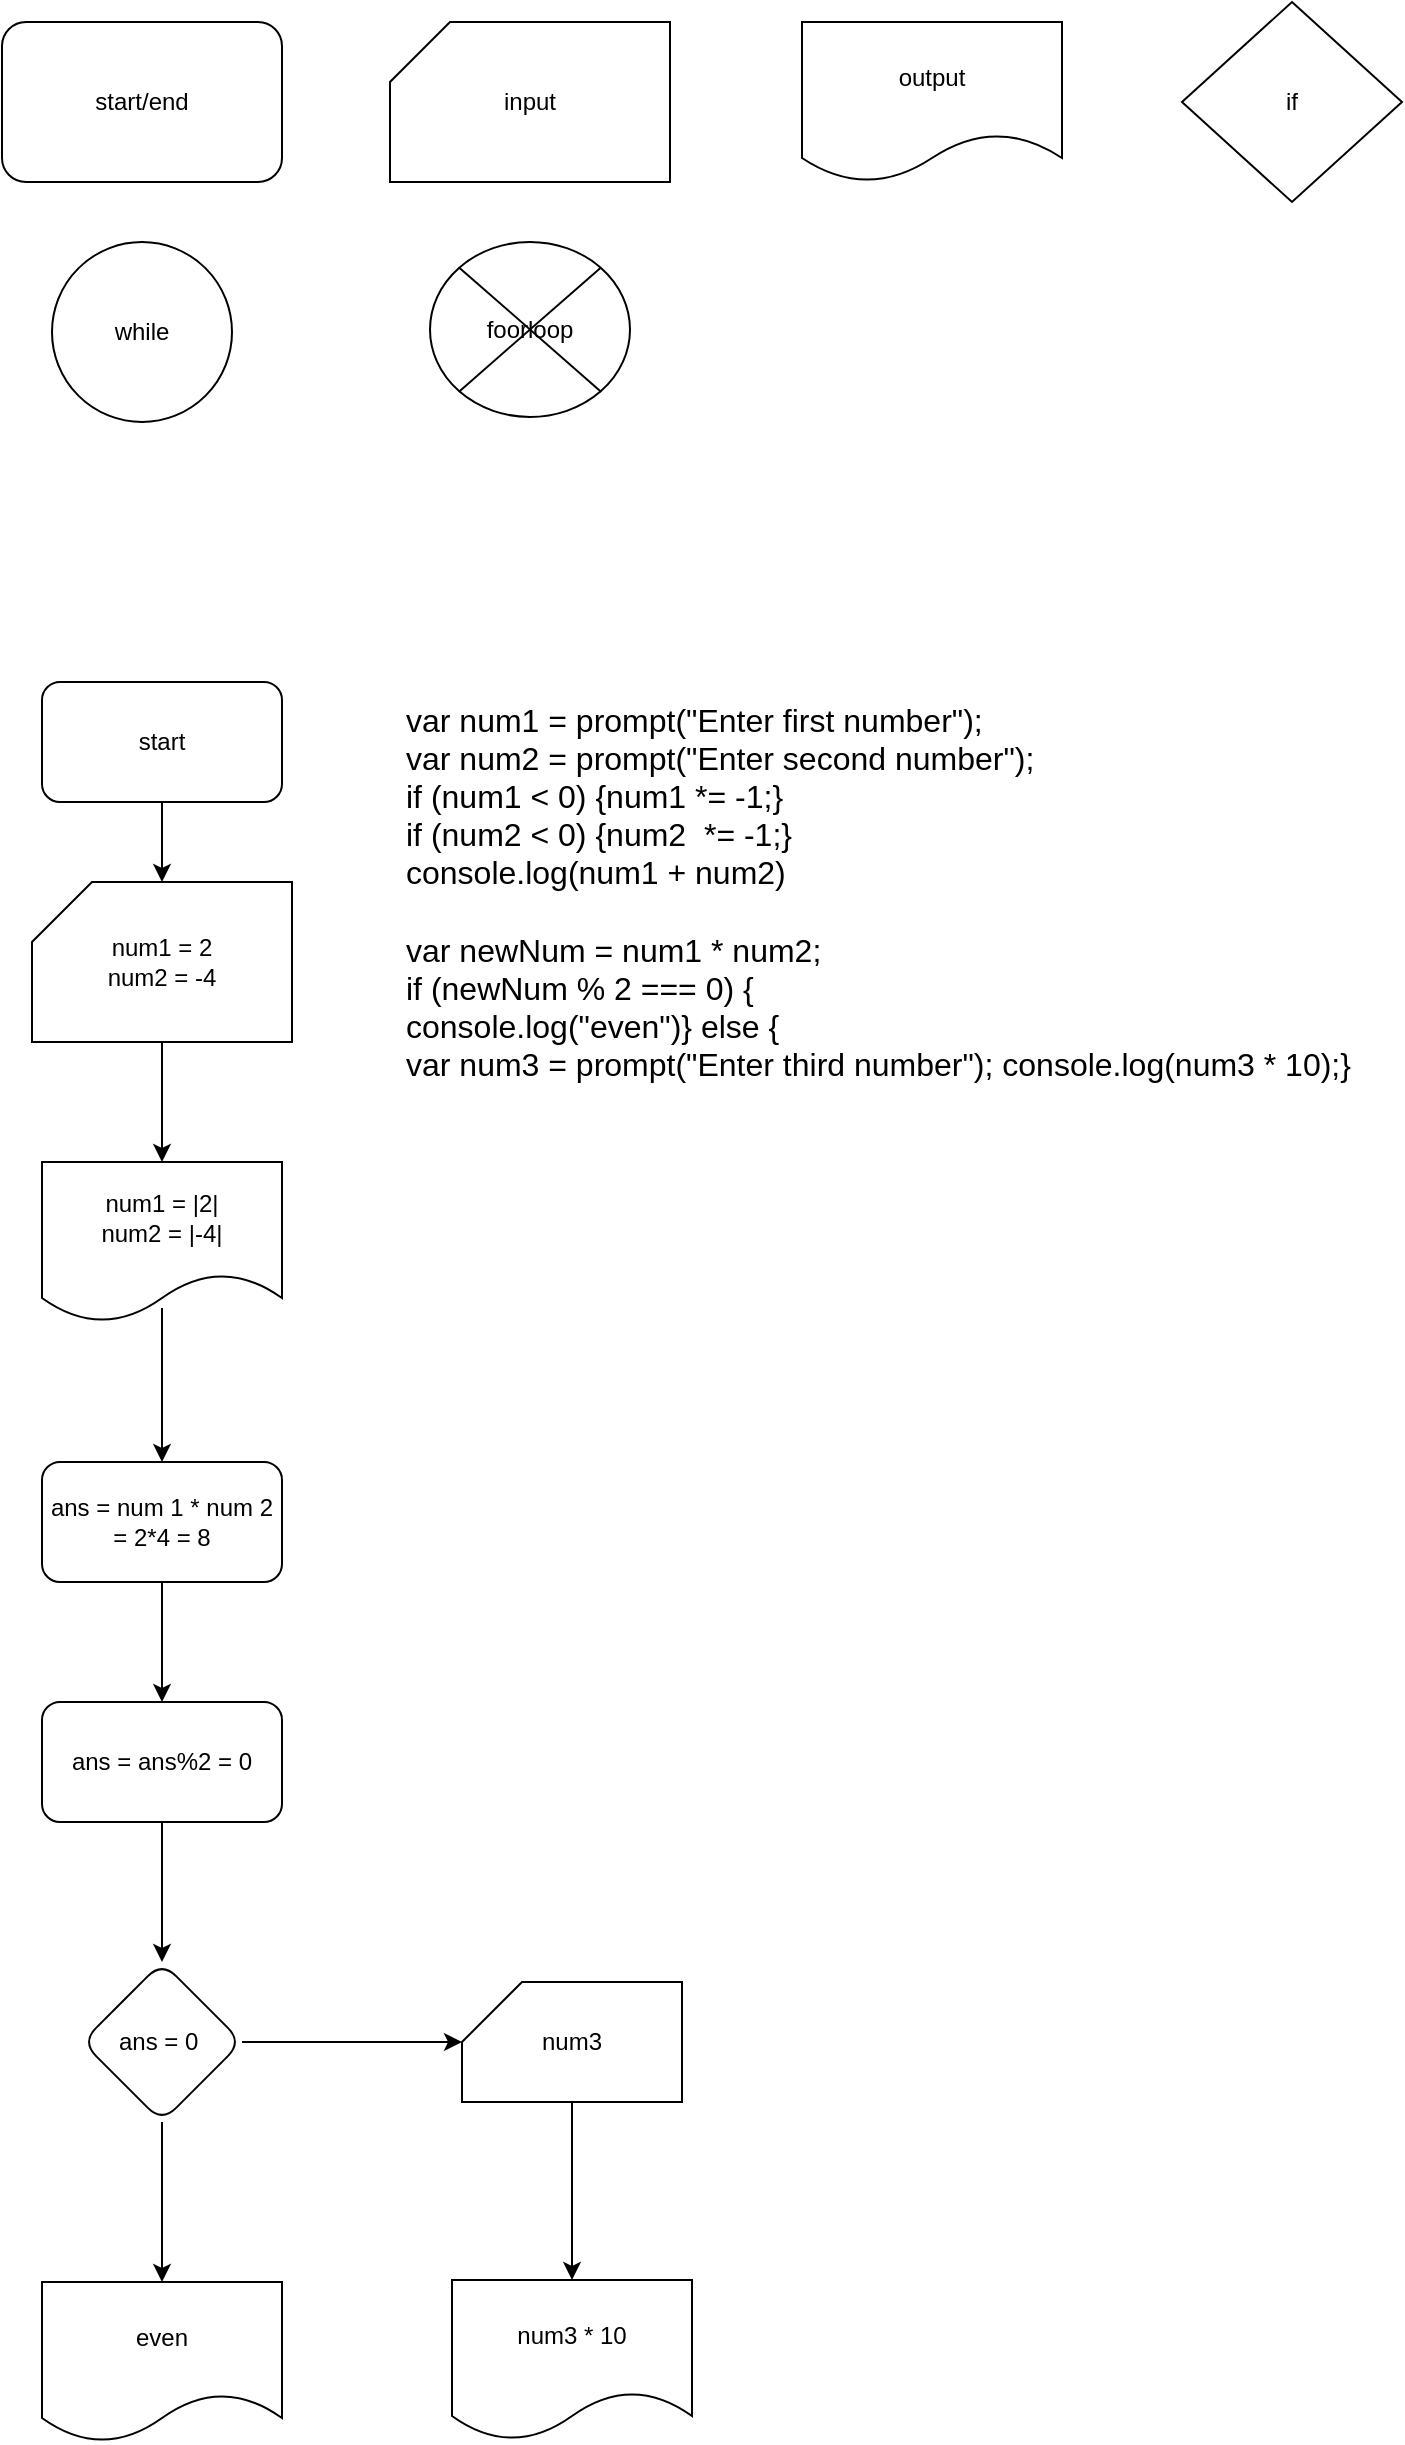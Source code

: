 <mxfile version="22.1.3" type="github">
  <diagram name="‫עמוד-1‬" id="08D_mTUg6jLOTShBw8Z5">
    <mxGraphModel dx="1434" dy="750" grid="0" gridSize="10" guides="1" tooltips="1" connect="1" arrows="1" fold="1" page="1" pageScale="1" pageWidth="827" pageHeight="1169" math="0" shadow="0">
      <root>
        <mxCell id="0" />
        <mxCell id="1" parent="0" />
        <mxCell id="-qngtt7ib1RV9Wm__Yh7-1" value="start/end" style="rounded=1;whiteSpace=wrap;html=1;" parent="1" vertex="1">
          <mxGeometry x="40" y="40" width="140" height="80" as="geometry" />
        </mxCell>
        <mxCell id="-qngtt7ib1RV9Wm__Yh7-2" value="input" style="shape=card;whiteSpace=wrap;html=1;" parent="1" vertex="1">
          <mxGeometry x="234" y="40" width="140" height="80" as="geometry" />
        </mxCell>
        <mxCell id="-qngtt7ib1RV9Wm__Yh7-3" value="output" style="shape=document;whiteSpace=wrap;html=1;boundedLbl=1;" parent="1" vertex="1">
          <mxGeometry x="440" y="40" width="130" height="80" as="geometry" />
        </mxCell>
        <mxCell id="-qngtt7ib1RV9Wm__Yh7-4" value="while" style="ellipse;whiteSpace=wrap;html=1;aspect=fixed;" parent="1" vertex="1">
          <mxGeometry x="65" y="150" width="90" height="90" as="geometry" />
        </mxCell>
        <mxCell id="-qngtt7ib1RV9Wm__Yh7-5" value="foorloop&lt;br&gt;" style="shape=sumEllipse;perimeter=ellipsePerimeter;whiteSpace=wrap;html=1;backgroundOutline=1;" parent="1" vertex="1">
          <mxGeometry x="254" y="150" width="100" height="87.5" as="geometry" />
        </mxCell>
        <mxCell id="-qngtt7ib1RV9Wm__Yh7-6" value="if" style="rhombus;whiteSpace=wrap;html=1;" parent="1" vertex="1">
          <mxGeometry x="630" y="30" width="110" height="100" as="geometry" />
        </mxCell>
        <mxCell id="-qngtt7ib1RV9Wm__Yh7-11" value="" style="edgeStyle=orthogonalEdgeStyle;rounded=0;orthogonalLoop=1;jettySize=auto;html=1;" parent="1" source="-qngtt7ib1RV9Wm__Yh7-8" target="-qngtt7ib1RV9Wm__Yh7-9" edge="1">
          <mxGeometry relative="1" as="geometry" />
        </mxCell>
        <mxCell id="-qngtt7ib1RV9Wm__Yh7-8" value="start" style="rounded=1;whiteSpace=wrap;html=1;" parent="1" vertex="1">
          <mxGeometry x="60" y="370" width="120" height="60" as="geometry" />
        </mxCell>
        <mxCell id="-qngtt7ib1RV9Wm__Yh7-13" value="" style="edgeStyle=orthogonalEdgeStyle;rounded=0;orthogonalLoop=1;jettySize=auto;html=1;" parent="1" source="-qngtt7ib1RV9Wm__Yh7-9" target="-qngtt7ib1RV9Wm__Yh7-12" edge="1">
          <mxGeometry relative="1" as="geometry" />
        </mxCell>
        <mxCell id="-qngtt7ib1RV9Wm__Yh7-9" value="num1 = 2&lt;br&gt;num2 = -4" style="shape=card;whiteSpace=wrap;html=1;" parent="1" vertex="1">
          <mxGeometry x="55" y="470" width="130" height="80" as="geometry" />
        </mxCell>
        <mxCell id="-qngtt7ib1RV9Wm__Yh7-15" value="" style="edgeStyle=orthogonalEdgeStyle;rounded=0;orthogonalLoop=1;jettySize=auto;html=1;exitX=0.5;exitY=0.913;exitDx=0;exitDy=0;exitPerimeter=0;" parent="1" source="-qngtt7ib1RV9Wm__Yh7-12" target="-qngtt7ib1RV9Wm__Yh7-14" edge="1">
          <mxGeometry relative="1" as="geometry">
            <Array as="points" />
          </mxGeometry>
        </mxCell>
        <mxCell id="-qngtt7ib1RV9Wm__Yh7-12" value="num1 = |2|&lt;br&gt;num2 = |-4|" style="shape=document;whiteSpace=wrap;html=1;boundedLbl=1;" parent="1" vertex="1">
          <mxGeometry x="60" y="610" width="120" height="80" as="geometry" />
        </mxCell>
        <mxCell id="-qngtt7ib1RV9Wm__Yh7-17" value="" style="edgeStyle=orthogonalEdgeStyle;rounded=0;orthogonalLoop=1;jettySize=auto;html=1;" parent="1" source="-qngtt7ib1RV9Wm__Yh7-14" target="-qngtt7ib1RV9Wm__Yh7-16" edge="1">
          <mxGeometry relative="1" as="geometry" />
        </mxCell>
        <mxCell id="-qngtt7ib1RV9Wm__Yh7-14" value="ans = num 1 * num 2 = 2*4 = 8" style="rounded=1;whiteSpace=wrap;html=1;" parent="1" vertex="1">
          <mxGeometry x="60" y="760" width="120" height="60" as="geometry" />
        </mxCell>
        <mxCell id="-qngtt7ib1RV9Wm__Yh7-21" value="" style="edgeStyle=orthogonalEdgeStyle;rounded=0;orthogonalLoop=1;jettySize=auto;html=1;" parent="1" source="-qngtt7ib1RV9Wm__Yh7-16" target="-qngtt7ib1RV9Wm__Yh7-20" edge="1">
          <mxGeometry relative="1" as="geometry" />
        </mxCell>
        <mxCell id="-qngtt7ib1RV9Wm__Yh7-16" value="ans = ans%2 = 0" style="rounded=1;whiteSpace=wrap;html=1;" parent="1" vertex="1">
          <mxGeometry x="60" y="880" width="120" height="60" as="geometry" />
        </mxCell>
        <mxCell id="-qngtt7ib1RV9Wm__Yh7-23" value="" style="edgeStyle=orthogonalEdgeStyle;rounded=0;orthogonalLoop=1;jettySize=auto;html=1;" parent="1" source="-qngtt7ib1RV9Wm__Yh7-20" target="-qngtt7ib1RV9Wm__Yh7-22" edge="1">
          <mxGeometry relative="1" as="geometry" />
        </mxCell>
        <mxCell id="-qngtt7ib1RV9Wm__Yh7-27" value="" style="edgeStyle=orthogonalEdgeStyle;rounded=0;orthogonalLoop=1;jettySize=auto;html=1;" parent="1" source="-qngtt7ib1RV9Wm__Yh7-20" target="-qngtt7ib1RV9Wm__Yh7-26" edge="1">
          <mxGeometry relative="1" as="geometry" />
        </mxCell>
        <mxCell id="-qngtt7ib1RV9Wm__Yh7-20" value="ans = 0&amp;nbsp;" style="rhombus;whiteSpace=wrap;html=1;rounded=1;" parent="1" vertex="1">
          <mxGeometry x="80" y="1010" width="80" height="80" as="geometry" />
        </mxCell>
        <mxCell id="-qngtt7ib1RV9Wm__Yh7-22" value="even" style="shape=document;whiteSpace=wrap;html=1;boundedLbl=1;rounded=1;" parent="1" vertex="1">
          <mxGeometry x="60" y="1170" width="120" height="80" as="geometry" />
        </mxCell>
        <mxCell id="-qngtt7ib1RV9Wm__Yh7-29" value="" style="edgeStyle=orthogonalEdgeStyle;rounded=0;orthogonalLoop=1;jettySize=auto;html=1;" parent="1" source="-qngtt7ib1RV9Wm__Yh7-26" target="-qngtt7ib1RV9Wm__Yh7-28" edge="1">
          <mxGeometry relative="1" as="geometry" />
        </mxCell>
        <mxCell id="-qngtt7ib1RV9Wm__Yh7-26" value="num3" style="shape=card;whiteSpace=wrap;html=1;" parent="1" vertex="1">
          <mxGeometry x="270" y="1020" width="110" height="60" as="geometry" />
        </mxCell>
        <mxCell id="-qngtt7ib1RV9Wm__Yh7-28" value="num3 * 10" style="shape=document;whiteSpace=wrap;html=1;boundedLbl=1;" parent="1" vertex="1">
          <mxGeometry x="265" y="1169" width="120" height="80" as="geometry" />
        </mxCell>
        <mxCell id="-qngtt7ib1RV9Wm__Yh7-31" value="&lt;div style=&quot;font-size: 16px;&quot;&gt;&lt;font style=&quot;font-size: 16px;&quot;&gt;var num1 = prompt(&quot;Enter first number&quot;);&lt;/font&gt;&lt;/div&gt;&lt;div style=&quot;font-size: 16px;&quot;&gt;&lt;font style=&quot;font-size: 16px;&quot;&gt;var num2 = prompt(&quot;Enter second number&quot;);&lt;/font&gt;&lt;/div&gt;&lt;div style=&quot;font-size: 16px;&quot;&gt;&lt;font style=&quot;font-size: 16px;&quot;&gt;if (num1 &amp;lt; 0) {num1 *= -1;}&lt;/font&gt;&lt;/div&gt;&lt;div style=&quot;font-size: 16px;&quot;&gt;&lt;font style=&quot;font-size: 16px;&quot;&gt;if (num2 &amp;lt; 0) {num2&amp;nbsp; *= -1;}&lt;/font&gt;&lt;/div&gt;&lt;div style=&quot;font-size: 16px;&quot;&gt;&lt;font style=&quot;font-size: 16px;&quot;&gt;console.log(num1 + num2)&lt;/font&gt;&lt;/div&gt;&lt;div style=&quot;font-size: 16px;&quot;&gt;&lt;font style=&quot;font-size: 16px;&quot;&gt;&lt;br&gt;&lt;/font&gt;&lt;/div&gt;&lt;div style=&quot;font-size: 16px;&quot;&gt;&lt;font style=&quot;font-size: 16px;&quot;&gt;var newNum = num1 * num2;&lt;/font&gt;&lt;/div&gt;&lt;div style=&quot;font-size: 16px;&quot;&gt;&lt;font style=&quot;font-size: 16px;&quot;&gt;if (newNum % 2 === 0) {&lt;/font&gt;&lt;/div&gt;&lt;div style=&quot;font-size: 16px;&quot;&gt;&lt;font style=&quot;font-size: 16px;&quot;&gt;console.log(&quot;even&quot;)} else {&lt;/font&gt;&lt;/div&gt;&lt;div style=&quot;font-size: 16px;&quot;&gt;&lt;font style=&quot;font-size: 16px;&quot;&gt;var num3 = prompt(&quot;Enter third number&quot;); console.log(num3 * 10);}&lt;/font&gt;&lt;/div&gt;" style="text;html=1;align=left;verticalAlign=middle;resizable=0;points=[];autosize=1;strokeColor=none;fillColor=none;strokeWidth=3;" parent="1" vertex="1">
          <mxGeometry x="240" y="373" width="490" height="204" as="geometry" />
        </mxCell>
      </root>
    </mxGraphModel>
  </diagram>
</mxfile>

